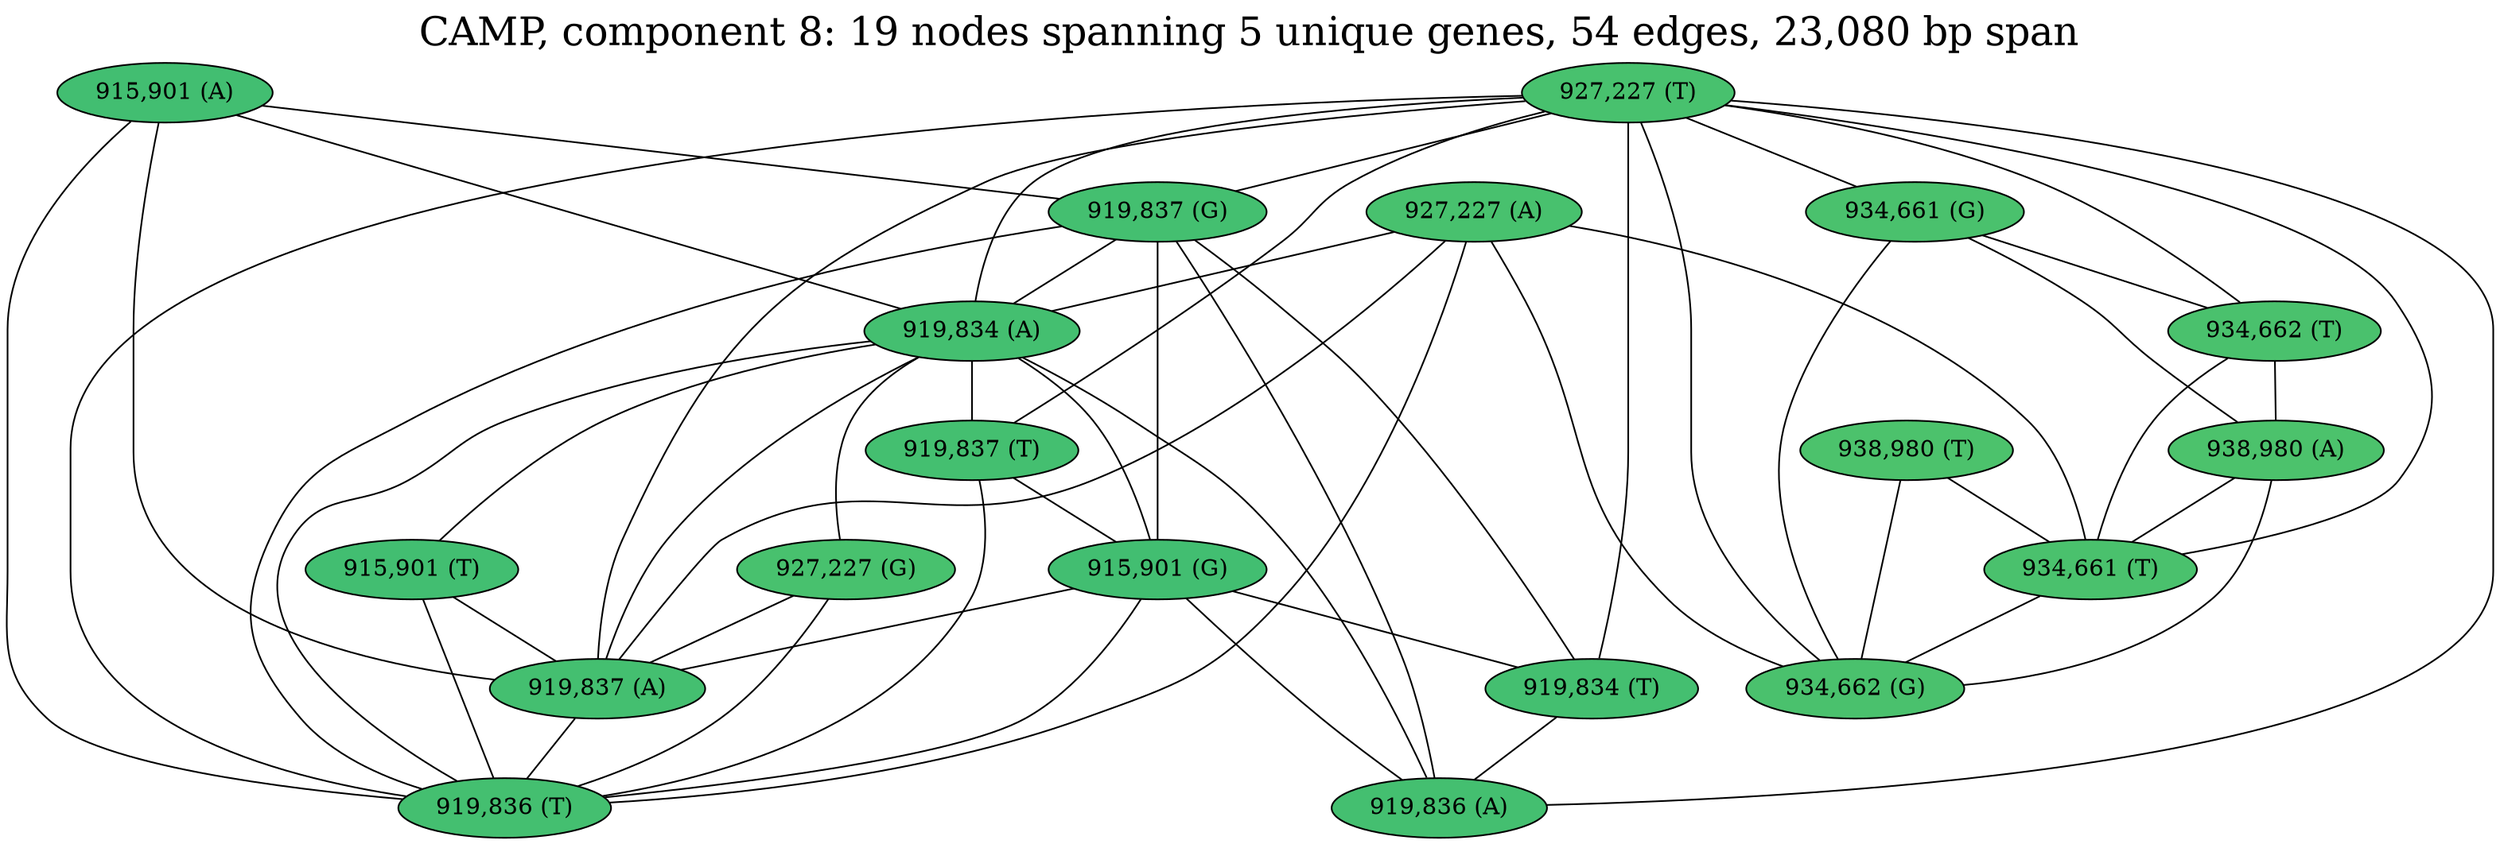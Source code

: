 graph CAMP_cc8 {
	overlap="prism50";
	outputorder="edgesfirst";
	node [style="filled"];
	label="CAMP, component 8: 19 nodes spanning 5 unique genes, 54 edges, 23,080 bp span";
	labelloc="t";
	fontsize=24;
	"915,901 (A)" [fillcolor="#42be71", fontcolor="#000000"];
	"915,901 (G)" [fillcolor="#42be71", fontcolor="#000000"];
	"915,901 (T)" [fillcolor="#42be71", fontcolor="#000000"];
	"919,834 (A)" [fillcolor="#44bf70", fontcolor="#000000"];
	"919,834 (T)" [fillcolor="#44bf70", fontcolor="#000000"];
	"919,836 (A)" [fillcolor="#44bf70", fontcolor="#000000"];
	"919,836 (T)" [fillcolor="#44bf70", fontcolor="#000000"];
	"919,837 (G)" [fillcolor="#44bf70", fontcolor="#000000"];
	"919,837 (T)" [fillcolor="#44bf70", fontcolor="#000000"];
	"919,837 (A)" [fillcolor="#44bf70", fontcolor="#000000"];
	"927,227 (T)" [fillcolor="#48c16e", fontcolor="#000000"];
	"927,227 (A)" [fillcolor="#48c16e", fontcolor="#000000"];
	"927,227 (G)" [fillcolor="#48c16e", fontcolor="#000000"];
	"934,661 (G)" [fillcolor="#4ac16d", fontcolor="#000000"];
	"934,661 (T)" [fillcolor="#4ac16d", fontcolor="#000000"];
	"934,662 (T)" [fillcolor="#4ac16d", fontcolor="#000000"];
	"934,662 (G)" [fillcolor="#4ac16d", fontcolor="#000000"];
	"938,980 (T)" [fillcolor="#4cc26c", fontcolor="#000000"];
	"938,980 (A)" [fillcolor="#4cc26c", fontcolor="#000000"];
	"938,980 (T)" -- "934,661 (T)";
	"938,980 (T)" -- "934,662 (G)";
	"927,227 (T)" -- "919,834 (A)";
	"927,227 (T)" -- "919,834 (T)";
	"927,227 (T)" -- "919,836 (T)";
	"927,227 (T)" -- "919,836 (A)";
	"927,227 (T)" -- "919,837 (A)";
	"927,227 (T)" -- "919,837 (G)";
	"927,227 (T)" -- "919,837 (T)";
	"927,227 (T)" -- "934,661 (T)";
	"927,227 (T)" -- "934,661 (G)";
	"927,227 (T)" -- "934,662 (G)";
	"927,227 (T)" -- "934,662 (T)";
	"915,901 (A)" -- "919,834 (A)";
	"915,901 (A)" -- "919,836 (T)";
	"915,901 (A)" -- "919,837 (A)";
	"915,901 (A)" -- "919,837 (G)";
	"927,227 (A)" -- "919,834 (A)";
	"927,227 (A)" -- "919,836 (T)";
	"927,227 (A)" -- "919,837 (A)";
	"927,227 (A)" -- "934,661 (T)";
	"927,227 (A)" -- "934,662 (G)";
	"919,837 (G)" -- "915,901 (G)";
	"919,837 (G)" -- "919,834 (T)";
	"919,837 (G)" -- "919,834 (A)";
	"919,837 (G)" -- "919,836 (A)";
	"919,837 (G)" -- "919,836 (T)";
	"919,834 (A)" -- "915,901 (G)";
	"919,834 (A)" -- "915,901 (T)";
	"919,834 (A)" -- "919,836 (T)";
	"919,834 (A)" -- "919,836 (A)";
	"919,834 (A)" -- "919,837 (A)";
	"919,834 (A)" -- "919,837 (T)";
	"919,834 (A)" -- "927,227 (G)";
	"919,837 (T)" -- "915,901 (G)";
	"919,837 (T)" -- "919,836 (T)";
	"915,901 (G)" -- "919,834 (T)";
	"915,901 (G)" -- "919,836 (T)";
	"915,901 (G)" -- "919,836 (A)";
	"915,901 (G)" -- "919,837 (A)";
	"934,661 (G)" -- "934,662 (T)";
	"934,661 (G)" -- "934,662 (G)";
	"934,661 (G)" -- "938,980 (A)";
	"919,834 (T)" -- "919,836 (A)";
	"934,662 (T)" -- "934,661 (T)";
	"934,662 (T)" -- "938,980 (A)";
	"938,980 (A)" -- "934,661 (T)";
	"938,980 (A)" -- "934,662 (G)";
	"915,901 (T)" -- "919,836 (T)";
	"915,901 (T)" -- "919,837 (A)";
	"927,227 (G)" -- "919,836 (T)";
	"927,227 (G)" -- "919,837 (A)";
	"934,661 (T)" -- "934,662 (G)";
	"919,837 (A)" -- "919,836 (T)";
}